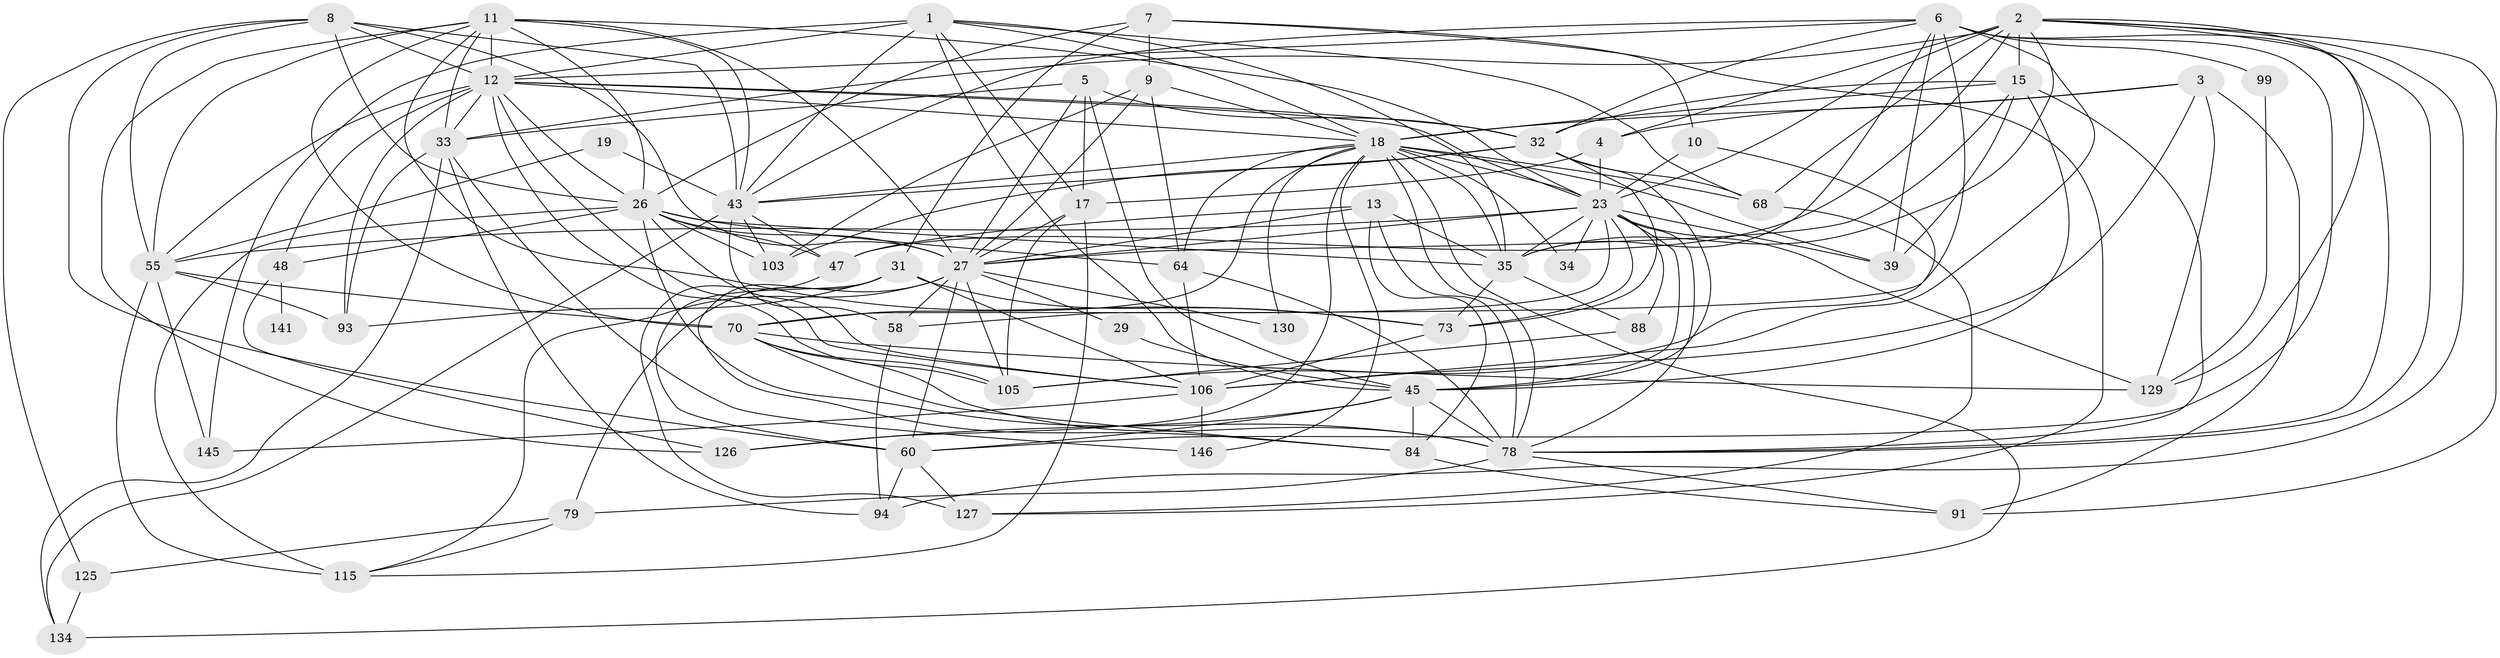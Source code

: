 // original degree distribution, {2: 0.1476510067114094, 3: 0.22818791946308725, 4: 0.28187919463087246, 5: 0.19463087248322147, 6: 0.12080536912751678, 8: 0.006711409395973154, 7: 0.020134228187919462}
// Generated by graph-tools (version 1.1) at 2025/18/03/04/25 18:18:52]
// undirected, 59 vertices, 188 edges
graph export_dot {
graph [start="1"]
  node [color=gray90,style=filled];
  1 [super="+74+111"];
  2 [super="+44+90"];
  3 [super="+59"];
  4;
  5 [super="+16"];
  6 [super="+20+66"];
  7;
  8 [super="+92"];
  9 [super="+22"];
  10;
  11 [super="+14+69+96"];
  12 [super="+104+116+40"];
  13 [super="+28"];
  15 [super="+120+53"];
  17 [super="+24"];
  18 [super="+36+21+46+136"];
  19;
  23 [super="+30+102"];
  26 [super="+77+132+135"];
  27 [super="+52+41+38"];
  29;
  31;
  32 [super="+42"];
  33 [super="+51"];
  34;
  35 [super="+37"];
  39 [super="+50"];
  43 [super="+119+142+139"];
  45 [super="+67"];
  47 [super="+138+65"];
  48 [super="+54"];
  55 [super="+63+75"];
  58 [super="+83"];
  60 [super="+76"];
  64 [super="+117"];
  68 [super="+133"];
  70 [super="+124"];
  73 [super="+80"];
  78 [super="+97+82+137+89"];
  79 [super="+113"];
  84 [super="+118"];
  88;
  91;
  93;
  94;
  99;
  103;
  105 [super="+123"];
  106 [super="+108+143"];
  115;
  125;
  126;
  127 [super="+149"];
  129;
  130;
  134;
  141;
  145;
  146;
  1 -- 17;
  1 -- 145;
  1 -- 12;
  1 -- 45;
  1 -- 18;
  1 -- 35;
  1 -- 68;
  1 -- 43;
  2 -- 33;
  2 -- 35;
  2 -- 129;
  2 -- 68;
  2 -- 91;
  2 -- 47;
  2 -- 78;
  2 -- 4;
  2 -- 23;
  2 -- 94;
  2 -- 15;
  3 -- 91;
  3 -- 129;
  3 -- 106;
  3 -- 4;
  3 -- 18;
  4 -- 17;
  4 -- 23;
  5 -- 45;
  5 -- 27 [weight=2];
  5 -- 32;
  5 -- 17;
  5 -- 33;
  6 -- 99;
  6 -- 78;
  6 -- 60;
  6 -- 32;
  6 -- 70;
  6 -- 106 [weight=2];
  6 -- 12;
  6 -- 39;
  6 -- 35;
  6 -- 43;
  7 -- 10;
  7 -- 31;
  7 -- 26;
  7 -- 127;
  7 -- 9;
  8 -- 125;
  8 -- 60;
  8 -- 12;
  8 -- 55;
  8 -- 27;
  8 -- 26;
  8 -- 43;
  9 -- 64;
  9 -- 27;
  9 -- 103;
  9 -- 18;
  10 -- 105;
  10 -- 23;
  11 -- 126;
  11 -- 55;
  11 -- 26;
  11 -- 23;
  11 -- 73;
  11 -- 12 [weight=3];
  11 -- 27 [weight=2];
  11 -- 33;
  11 -- 70;
  11 -- 43;
  12 -- 93;
  12 -- 48 [weight=2];
  12 -- 32;
  12 -- 26;
  12 -- 55;
  12 -- 23;
  12 -- 105;
  12 -- 18;
  12 -- 106;
  12 -- 33 [weight=2];
  13 -- 47;
  13 -- 78;
  13 -- 84;
  13 -- 27;
  13 -- 35;
  15 -- 32;
  15 -- 78;
  15 -- 18 [weight=3];
  15 -- 39;
  15 -- 27;
  15 -- 45;
  17 -- 115;
  17 -- 105;
  17 -- 27;
  18 -- 134;
  18 -- 68 [weight=2];
  18 -- 23;
  18 -- 126;
  18 -- 64;
  18 -- 130;
  18 -- 146;
  18 -- 78;
  18 -- 34;
  18 -- 70;
  18 -- 39;
  18 -- 43;
  18 -- 35;
  19 -- 43;
  19 -- 55;
  23 -- 129 [weight=2];
  23 -- 88;
  23 -- 34;
  23 -- 45;
  23 -- 55 [weight=2];
  23 -- 58;
  23 -- 73;
  23 -- 27;
  23 -- 78;
  23 -- 35;
  23 -- 39;
  26 -- 64;
  26 -- 115;
  26 -- 27 [weight=2];
  26 -- 78;
  26 -- 48;
  26 -- 35 [weight=2];
  26 -- 103;
  26 -- 106;
  26 -- 47;
  27 -- 115;
  27 -- 58;
  27 -- 29;
  27 -- 105;
  27 -- 130;
  27 -- 79;
  27 -- 60;
  29 -- 45;
  31 -- 93;
  31 -- 60;
  31 -- 106;
  31 -- 73;
  31 -- 84;
  32 -- 43;
  32 -- 73;
  32 -- 103;
  32 -- 45;
  32 -- 68;
  33 -- 134;
  33 -- 146;
  33 -- 93;
  33 -- 94;
  35 -- 73;
  35 -- 88;
  43 -- 134;
  43 -- 103;
  43 -- 58;
  43 -- 47;
  45 -- 78 [weight=3];
  45 -- 84;
  45 -- 126;
  45 -- 60;
  47 -- 127;
  48 -- 141 [weight=2];
  48 -- 126;
  55 -- 115 [weight=2];
  55 -- 145;
  55 -- 93;
  55 -- 70;
  58 -- 94;
  60 -- 127;
  60 -- 94;
  64 -- 78;
  64 -- 106;
  68 -- 127;
  70 -- 129;
  70 -- 105;
  70 -- 78;
  70 -- 84;
  73 -- 106;
  78 -- 79;
  78 -- 91;
  79 -- 115;
  79 -- 125;
  84 -- 91;
  88 -- 105;
  99 -- 129;
  106 -- 145;
  106 -- 146;
  125 -- 134;
}
